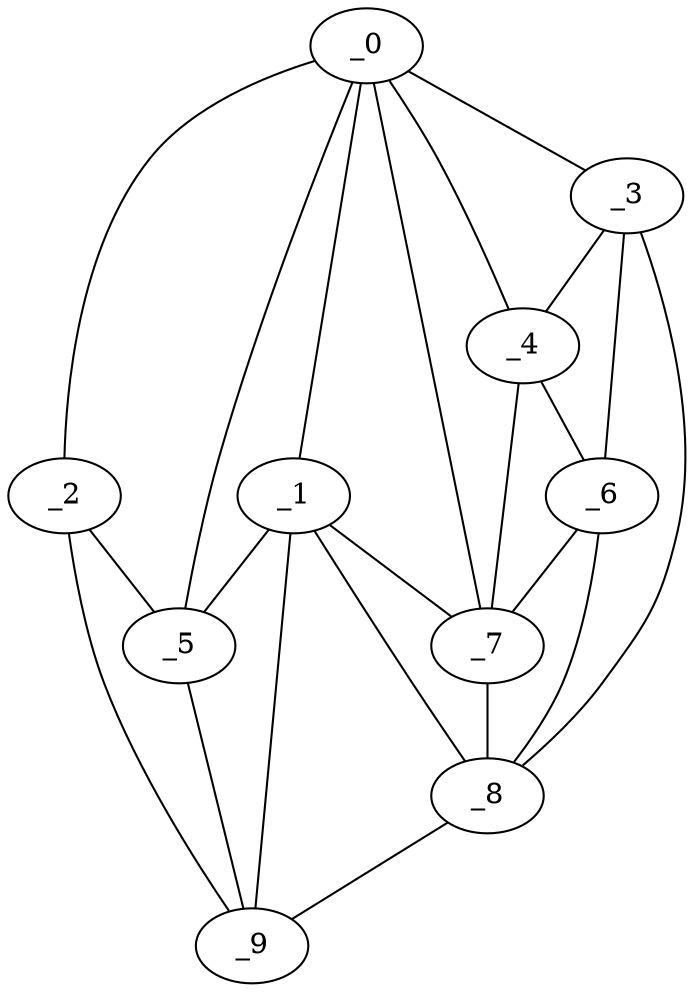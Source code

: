 graph "obj28__195.gxl" {
	_0	 [x=89,
		y=28];
	_1	 [x=94,
		y=32];
	_0 -- _1	 [valence=2];
	_2	 [x=97,
		y=16];
	_0 -- _2	 [valence=1];
	_3	 [x=98,
		y=107];
	_0 -- _3	 [valence=1];
	_4	 [x=100,
		y=99];
	_0 -- _4	 [valence=2];
	_5	 [x=103,
		y=22];
	_0 -- _5	 [valence=1];
	_7	 [x=108,
		y=79];
	_0 -- _7	 [valence=2];
	_1 -- _5	 [valence=2];
	_1 -- _7	 [valence=2];
	_8	 [x=125,
		y=54];
	_1 -- _8	 [valence=2];
	_9	 [x=126,
		y=41];
	_1 -- _9	 [valence=1];
	_2 -- _5	 [valence=2];
	_2 -- _9	 [valence=1];
	_3 -- _4	 [valence=2];
	_6	 [x=106,
		y=90];
	_3 -- _6	 [valence=2];
	_3 -- _8	 [valence=1];
	_4 -- _6	 [valence=2];
	_4 -- _7	 [valence=2];
	_5 -- _9	 [valence=1];
	_6 -- _7	 [valence=2];
	_6 -- _8	 [valence=2];
	_7 -- _8	 [valence=1];
	_8 -- _9	 [valence=1];
}
